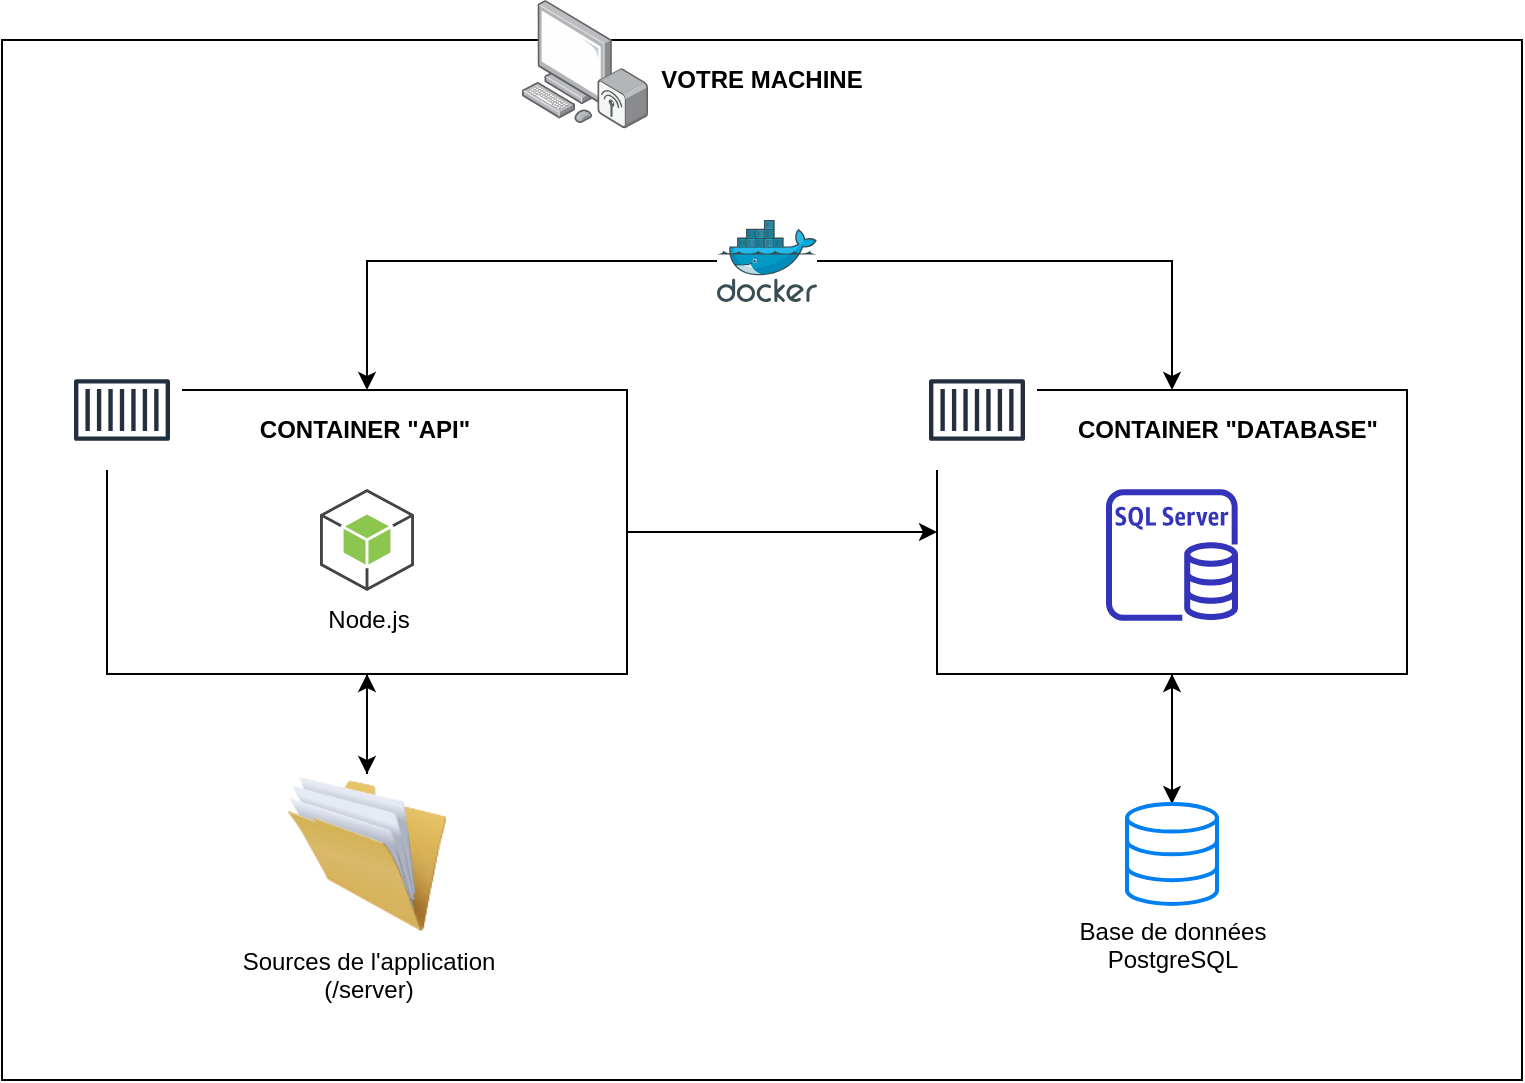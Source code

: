 <mxfile version="12.1.3" pages="1"><diagram id="7K-zHDUMNH6m156Dbid7" name="Page-1"><mxGraphModel dx="1173" dy="509" grid="1" gridSize="10" guides="1" tooltips="1" connect="1" arrows="1" fold="1" page="1" pageScale="1" pageWidth="827" pageHeight="1169" math="0" shadow="0"><root><mxCell id="0"/><mxCell id="1" parent="0"/><mxCell id="jqPLFunIBAq6-trpu6WU-7" value="" style="rounded=0;whiteSpace=wrap;html=1;" vertex="1" parent="1"><mxGeometry x="40" y="40" width="760" height="520" as="geometry"/></mxCell><mxCell id="jqPLFunIBAq6-trpu6WU-8" value="VOTRE MACHINE" style="text;html=1;strokeColor=none;fillColor=none;align=center;verticalAlign=middle;whiteSpace=wrap;rounded=0;fontStyle=1" vertex="1" parent="1"><mxGeometry x="40" y="50" width="760" height="20" as="geometry"/></mxCell><mxCell id="jqPLFunIBAq6-trpu6WU-32" style="edgeStyle=orthogonalEdgeStyle;rounded=0;orthogonalLoop=1;jettySize=auto;html=1;" edge="1" parent="1" source="jqPLFunIBAq6-trpu6WU-12" target="jqPLFunIBAq6-trpu6WU-30"><mxGeometry relative="1" as="geometry"/></mxCell><mxCell id="jqPLFunIBAq6-trpu6WU-34" style="edgeStyle=orthogonalEdgeStyle;rounded=0;orthogonalLoop=1;jettySize=auto;html=1;exitX=1;exitY=0.5;exitDx=0;exitDy=0;entryX=0;entryY=0.5;entryDx=0;entryDy=0;" edge="1" parent="1" source="jqPLFunIBAq6-trpu6WU-12" target="jqPLFunIBAq6-trpu6WU-14"><mxGeometry relative="1" as="geometry"/></mxCell><mxCell id="jqPLFunIBAq6-trpu6WU-12" value="" style="rounded=0;whiteSpace=wrap;html=1;" vertex="1" parent="1"><mxGeometry x="92.5" y="215" width="260" height="142" as="geometry"/></mxCell><mxCell id="jqPLFunIBAq6-trpu6WU-13" value="CONTAINER &quot;API&quot;" style="text;html=1;strokeColor=none;fillColor=none;align=center;verticalAlign=middle;whiteSpace=wrap;rounded=0;fontStyle=1" vertex="1" parent="1"><mxGeometry x="93" y="225" width="257" height="20" as="geometry"/></mxCell><mxCell id="jqPLFunIBAq6-trpu6WU-25" style="edgeStyle=orthogonalEdgeStyle;rounded=0;orthogonalLoop=1;jettySize=auto;html=1;" edge="1" parent="1" source="jqPLFunIBAq6-trpu6WU-14" target="jqPLFunIBAq6-trpu6WU-21"><mxGeometry relative="1" as="geometry"/></mxCell><mxCell id="jqPLFunIBAq6-trpu6WU-14" value="" style="rounded=0;whiteSpace=wrap;html=1;" vertex="1" parent="1"><mxGeometry x="507.5" y="215" width="235" height="142" as="geometry"/></mxCell><mxCell id="jqPLFunIBAq6-trpu6WU-15" value="CONTAINER &quot;DATABASE&quot;" style="text;html=1;strokeColor=none;fillColor=none;align=right;verticalAlign=middle;whiteSpace=wrap;rounded=0;fontStyle=1" vertex="1" parent="1"><mxGeometry x="508" y="225" width="222" height="20" as="geometry"/></mxCell><mxCell id="jqPLFunIBAq6-trpu6WU-16" value="" style="points=[];aspect=fixed;html=1;align=center;shadow=0;dashed=0;image;image=img/lib/allied_telesis/computer_and_terminals/Personal_Computer_Wireless.svg;" vertex="1" parent="1"><mxGeometry x="300" y="20" width="63" height="64.2" as="geometry"/></mxCell><mxCell id="jqPLFunIBAq6-trpu6WU-19" value="" style="outlineConnect=0;fontColor=#232F3E;gradientColor=none;strokeColor=#232F3E;fillColor=#ffffff;dashed=0;verticalLabelPosition=bottom;verticalAlign=top;align=center;html=1;fontSize=12;fontStyle=0;aspect=fixed;shape=mxgraph.aws4.resourceIcon;resIcon=mxgraph.aws4.container_1;" vertex="1" parent="1"><mxGeometry x="70" y="195" width="60" height="60" as="geometry"/></mxCell><mxCell id="jqPLFunIBAq6-trpu6WU-20" value="&lt;div&gt;&lt;br&gt;&lt;/div&gt;&lt;div&gt;&lt;br&gt;&lt;/div&gt;" style="outlineConnect=0;fontColor=#232F3E;gradientColor=none;strokeColor=#232F3E;fillColor=#ffffff;dashed=0;verticalLabelPosition=bottom;verticalAlign=top;align=center;html=1;fontSize=12;fontStyle=0;aspect=fixed;shape=mxgraph.aws4.resourceIcon;resIcon=mxgraph.aws4.container_1;" vertex="1" parent="1"><mxGeometry x="497.5" y="195" width="60" height="60" as="geometry"/></mxCell><mxCell id="jqPLFunIBAq6-trpu6WU-24" style="edgeStyle=orthogonalEdgeStyle;rounded=0;orthogonalLoop=1;jettySize=auto;html=1;" edge="1" parent="1" source="jqPLFunIBAq6-trpu6WU-21" target="jqPLFunIBAq6-trpu6WU-14"><mxGeometry relative="1" as="geometry"/></mxCell><mxCell id="jqPLFunIBAq6-trpu6WU-21" value="Base de données&lt;br&gt;PostgreSQL" style="html=1;verticalLabelPosition=bottom;align=center;labelBackgroundColor=#ffffff;verticalAlign=top;strokeWidth=2;strokeColor=#0080F0;fillColor=#ffffff;shadow=0;dashed=0;shape=mxgraph.ios7.icons.data;" vertex="1" parent="1"><mxGeometry x="602.5" y="422" width="45" height="50" as="geometry"/></mxCell><mxCell id="jqPLFunIBAq6-trpu6WU-23" value="" style="outlineConnect=0;fontColor=#232F3E;gradientColor=none;fillColor=#3334B9;strokeColor=none;dashed=0;verticalLabelPosition=bottom;verticalAlign=top;align=center;html=1;fontSize=12;fontStyle=0;aspect=fixed;pointerEvents=1;shape=mxgraph.aws4.rds_sql_server_instance;" vertex="1" parent="1"><mxGeometry x="592" y="264.5" width="66" height="66" as="geometry"/></mxCell><mxCell id="jqPLFunIBAq6-trpu6WU-27" style="edgeStyle=orthogonalEdgeStyle;rounded=0;orthogonalLoop=1;jettySize=auto;html=1;" edge="1" parent="1" source="jqPLFunIBAq6-trpu6WU-26" target="jqPLFunIBAq6-trpu6WU-12"><mxGeometry relative="1" as="geometry"/></mxCell><mxCell id="jqPLFunIBAq6-trpu6WU-28" style="edgeStyle=orthogonalEdgeStyle;rounded=0;orthogonalLoop=1;jettySize=auto;html=1;" edge="1" parent="1" source="jqPLFunIBAq6-trpu6WU-26" target="jqPLFunIBAq6-trpu6WU-14"><mxGeometry relative="1" as="geometry"/></mxCell><mxCell id="jqPLFunIBAq6-trpu6WU-26" value="" style="aspect=fixed;html=1;points=[];align=center;image;fontSize=12;image=img/lib/mscae/Docker.svg;" vertex="1" parent="1"><mxGeometry x="397.5" y="130" width="50" height="41" as="geometry"/></mxCell><mxCell id="jqPLFunIBAq6-trpu6WU-29" value="Node.js" style="outlineConnect=0;dashed=0;verticalLabelPosition=bottom;verticalAlign=top;align=center;html=1;shape=mxgraph.aws3.android;fillColor=#8CC64F;gradientColor=none;" vertex="1" parent="1"><mxGeometry x="199" y="264.5" width="47" height="51" as="geometry"/></mxCell><mxCell id="jqPLFunIBAq6-trpu6WU-31" style="edgeStyle=orthogonalEdgeStyle;rounded=0;orthogonalLoop=1;jettySize=auto;html=1;" edge="1" parent="1" source="jqPLFunIBAq6-trpu6WU-30" target="jqPLFunIBAq6-trpu6WU-12"><mxGeometry relative="1" as="geometry"/></mxCell><mxCell id="jqPLFunIBAq6-trpu6WU-30" value="&lt;div&gt;Sources de l'application&lt;/div&gt;(/server)" style="image;html=1;labelBackgroundColor=#ffffff;image=img/lib/clip_art/general/Full_Folder_128x128.png" vertex="1" parent="1"><mxGeometry x="182.5" y="407" width="80" height="80" as="geometry"/></mxCell></root></mxGraphModel></diagram></mxfile>
